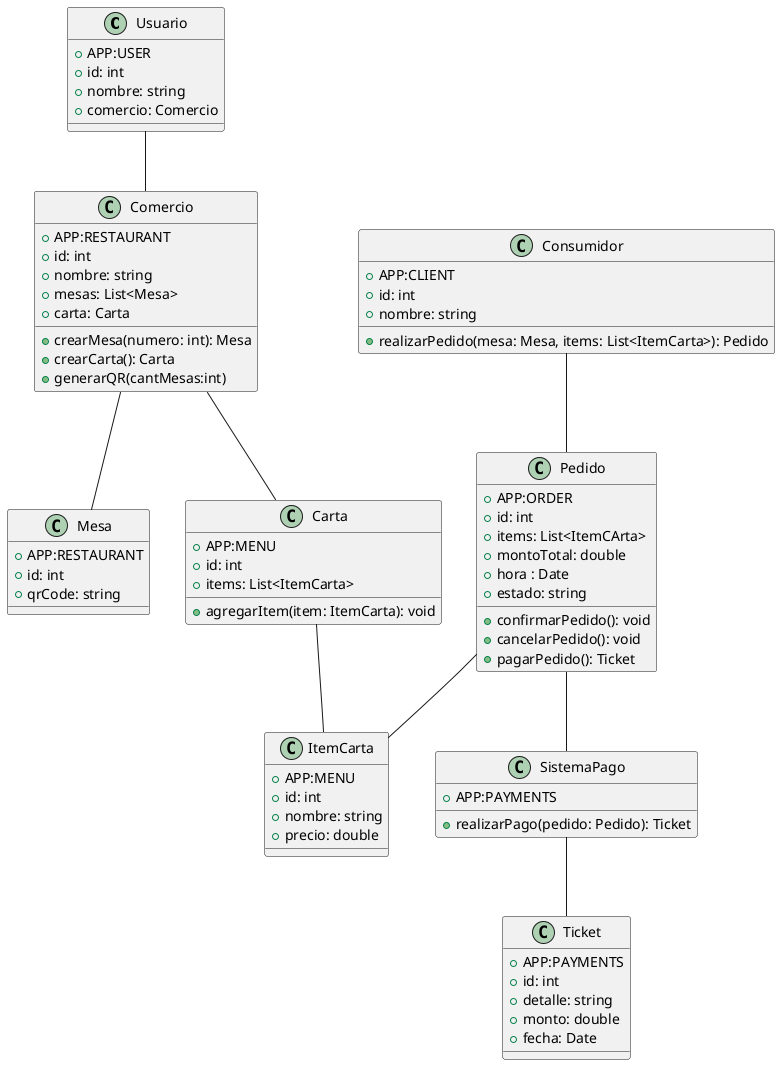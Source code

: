 @startuml diagrama

class Usuario {
  +APP:USER
  +id: int
  +nombre: string
  +comercio: Comercio
  
}

class Comercio{
  +APP:RESTAURANT
  +id: int
  +nombre: string
  +mesas: List<Mesa>
  +carta: Carta

  +crearMesa(numero: int): Mesa
  +crearCarta(): Carta
  +generarQR(cantMesas:int) 
}

class Mesa{
  +APP:RESTAURANT
  +id: int
  +qrCode: string


}

class Carta{
  +APP:MENU
  +id: int
  +items: List<ItemCarta>

  +agregarItem(item: ItemCarta): void
}

class ItemCarta{
  +APP:MENU
  +id: int
  +nombre: string
  +precio: double
}

class Consumidor{
  +APP:CLIENT
  +id: int
  +nombre: string

  +realizarPedido(mesa: Mesa, items: List<ItemCarta>): Pedido
}

class Pedido{
  +APP:ORDER
  +id: int
  +items: List<ItemCArta>
  +montoTotal: double
  +hora : Date
  +estado: string

  +confirmarPedido(): void
  +cancelarPedido(): void
  +pagarPedido(): Ticket
}

class SistemaPago{
  +APP:PAYMENTS

  +realizarPago(pedido: Pedido): Ticket

}

class Ticket{
  +APP:PAYMENTS
  +id: int
  +detalle: string
  +monto: double
  +fecha: Date
}

Usuario -- Comercio
Comercio -- Mesa
Comercio -- Carta
Carta -- ItemCarta
Consumidor -- Pedido
Pedido -- ItemCarta
Pedido -- SistemaPago
SistemaPago -- Ticket

@enduml